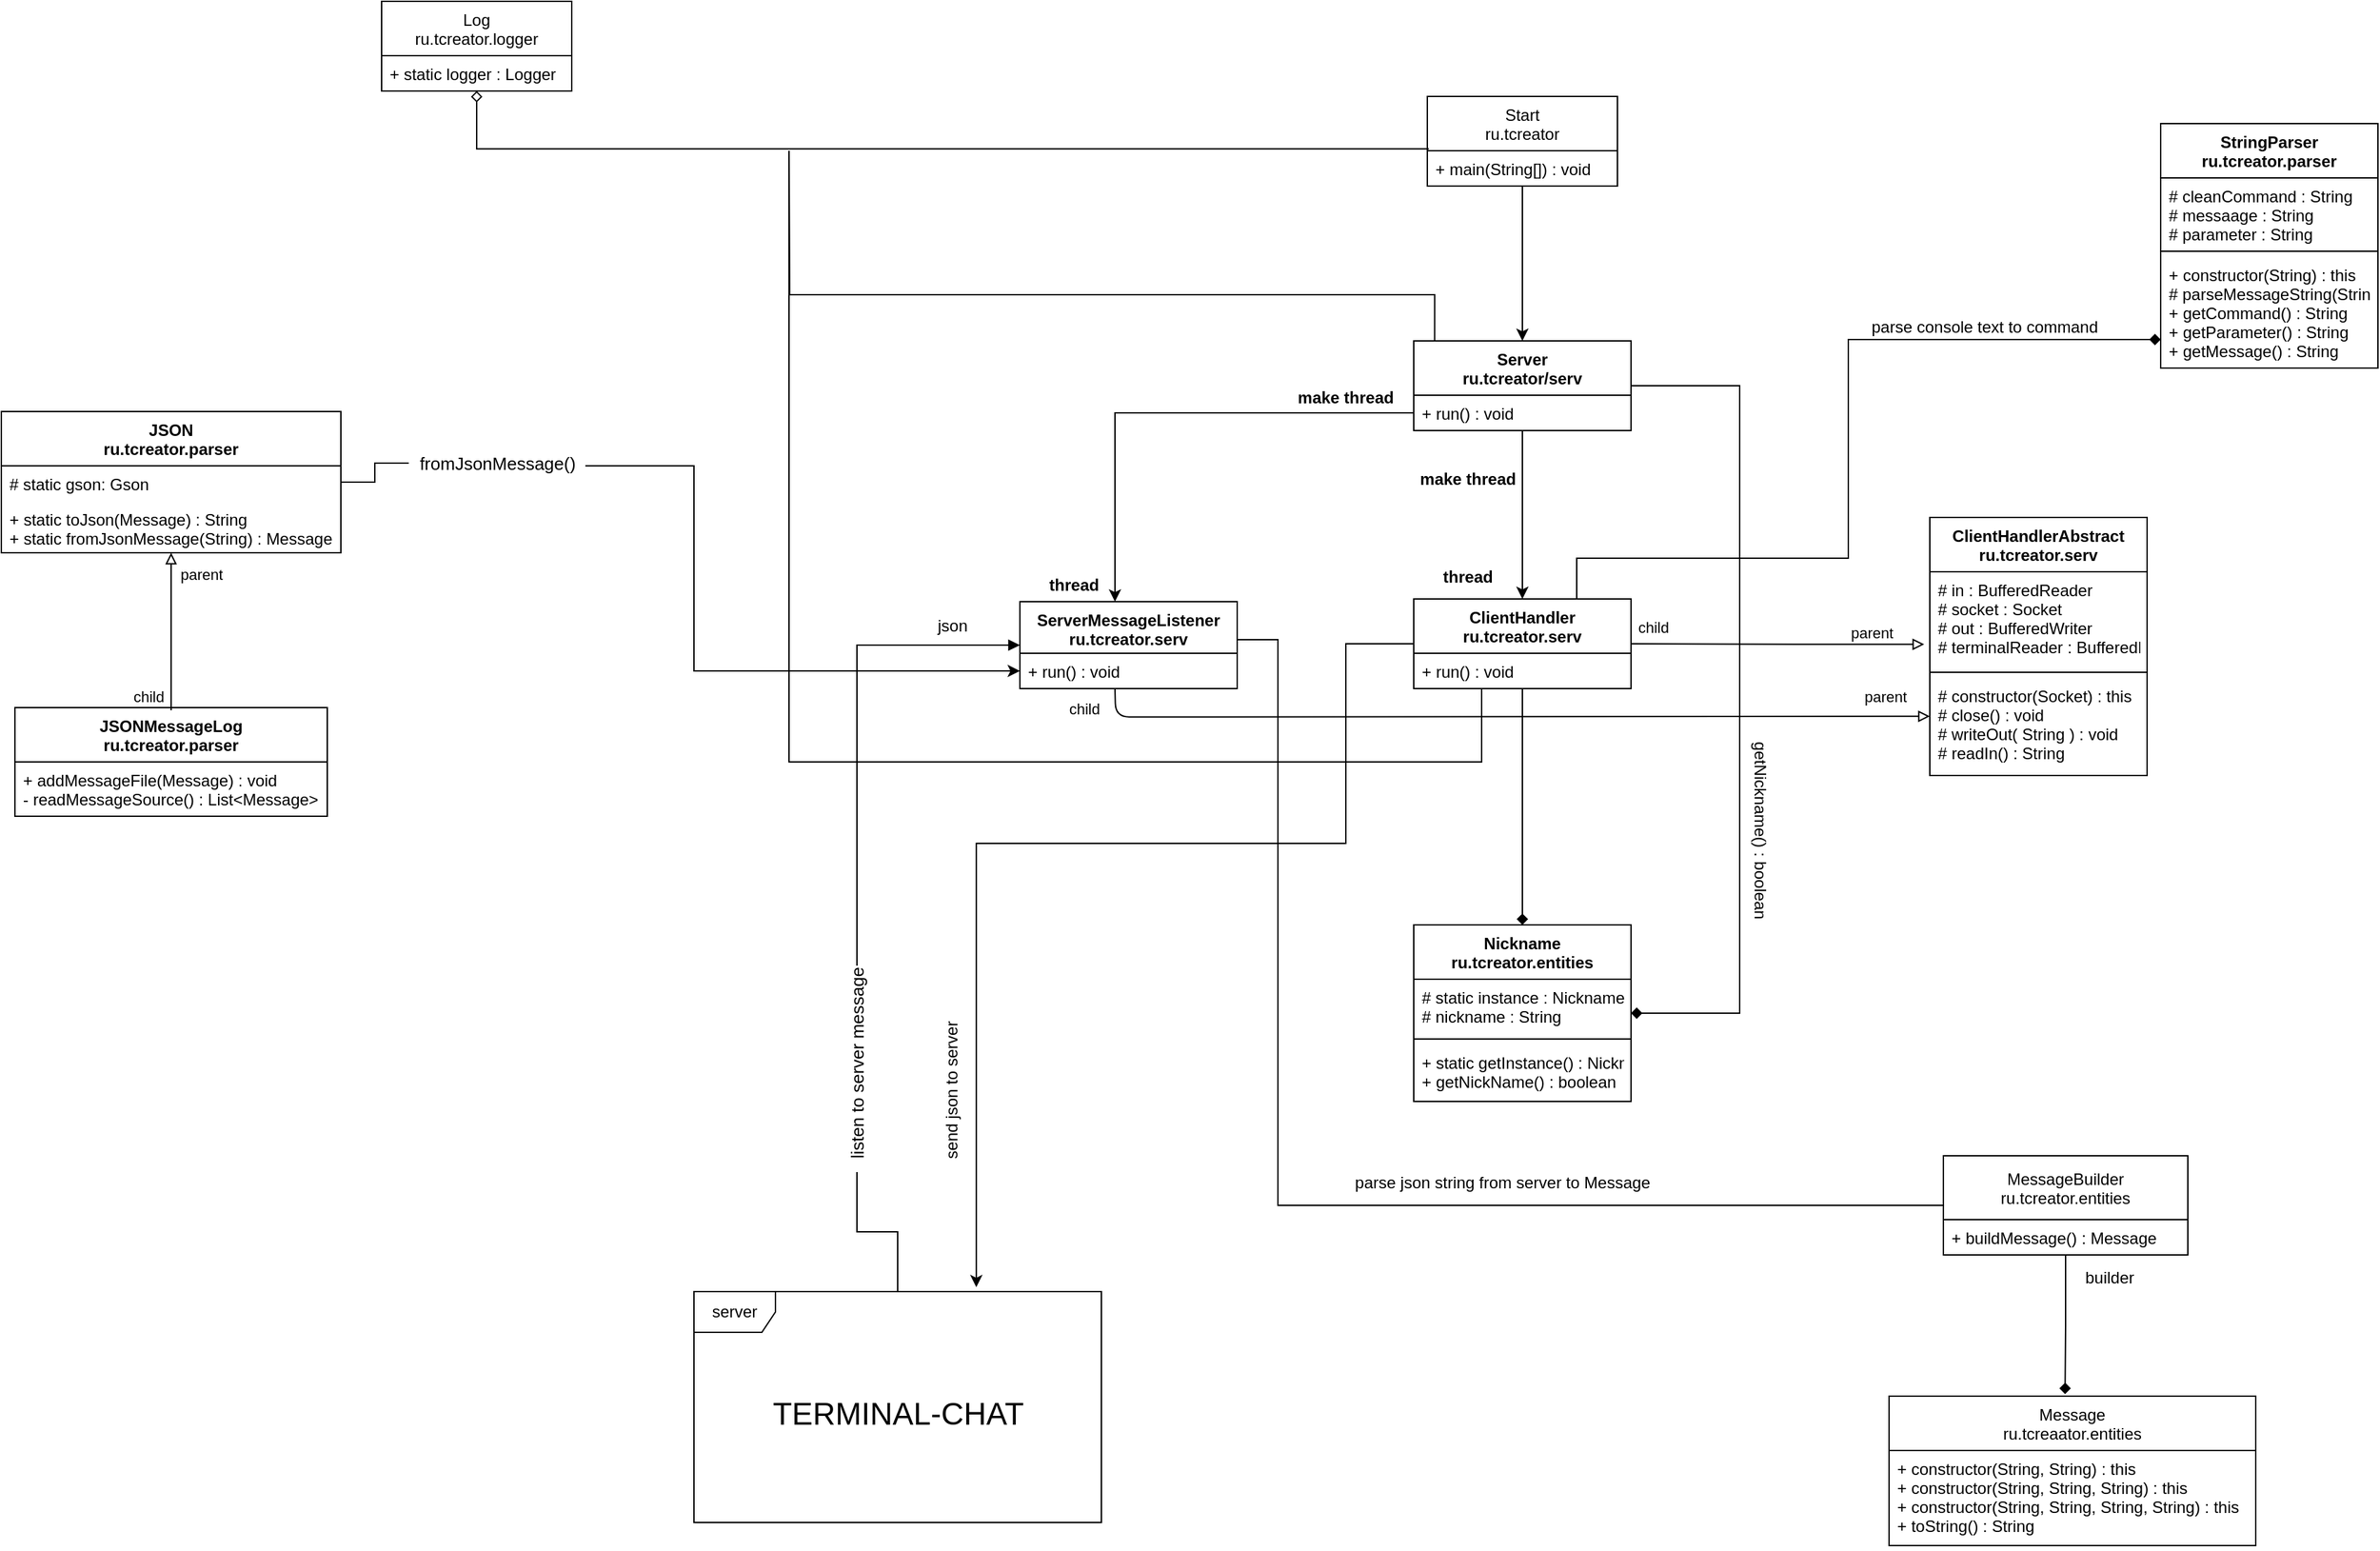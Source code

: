 <mxfile version="14.7.4" type="embed"><diagram id="23iRSUPoRavnBvh4doch" name="Page-1"><mxGraphModel dx="2487" dy="880" grid="1" gridSize="10" guides="1" tooltips="1" connect="1" arrows="1" fold="1" page="1" pageScale="1" pageWidth="827" pageHeight="1169" math="0" shadow="0"><root><mxCell id="0"/><mxCell id="1" parent="0"/><mxCell id="41" style="edgeStyle=orthogonalEdgeStyle;rounded=0;orthogonalLoop=1;jettySize=auto;html=1;" parent="1" source="2" target="37" edge="1"><mxGeometry relative="1" as="geometry"/></mxCell><mxCell id="2" value="Start&#10;ru.tcreator" style="swimlane;fontStyle=0;childLayout=stackLayout;horizontal=1;startSize=40;fillColor=none;horizontalStack=0;resizeParent=1;resizeParentMax=0;resizeLast=0;collapsible=1;marginBottom=0;" parent="1" vertex="1"><mxGeometry x="320" y="150" width="140" height="66" as="geometry"/></mxCell><mxCell id="5" value="+ main(String[]) : void" style="text;strokeColor=none;fillColor=none;align=left;verticalAlign=top;spacingLeft=4;spacingRight=4;overflow=hidden;rotatable=0;points=[[0,0.5],[1,0.5]];portConstraint=eastwest;" parent="2" vertex="1"><mxGeometry y="40" width="140" height="26" as="geometry"/></mxCell><mxCell id="57" style="edgeStyle=orthogonalEdgeStyle;rounded=0;orthogonalLoop=1;jettySize=auto;html=1;startArrow=none;startFill=0;endArrow=diamond;endFill=1;" parent="1" source="8" target="52" edge="1"><mxGeometry relative="1" as="geometry"/></mxCell><mxCell id="112" style="edgeStyle=orthogonalEdgeStyle;rounded=0;orthogonalLoop=1;jettySize=auto;html=1;fontSize=23;startArrow=none;startFill=0;endArrow=none;endFill=0;" parent="1" source="8" edge="1"><mxGeometry relative="1" as="geometry"><mxPoint x="-150" y="190" as="targetPoint"/><Array as="points"><mxPoint x="360" y="640"/><mxPoint x="-150" y="640"/></Array></mxGeometry></mxCell><mxCell id="116" style="edgeStyle=orthogonalEdgeStyle;rounded=0;orthogonalLoop=1;jettySize=auto;html=1;entryX=0.693;entryY=-0.019;entryDx=0;entryDy=0;entryPerimeter=0;fontSize=12;startArrow=none;startFill=0;endArrow=classic;endFill=1;" parent="1" source="8" target="104" edge="1"><mxGeometry relative="1" as="geometry"><Array as="points"><mxPoint x="260" y="553"/><mxPoint x="260" y="700"/><mxPoint x="-12" y="700"/></Array></mxGeometry></mxCell><mxCell id="8" value="ClientHandler&#10;ru.tcreator.serv" style="swimlane;fontStyle=1;align=center;verticalAlign=top;childLayout=stackLayout;horizontal=1;startSize=40;horizontalStack=0;resizeParent=1;resizeParentMax=0;resizeLast=0;collapsible=1;marginBottom=0;" parent="1" vertex="1"><mxGeometry x="310" y="520" width="160" height="66" as="geometry"/></mxCell><mxCell id="11" value="+ run() : void" style="text;strokeColor=none;fillColor=none;align=left;verticalAlign=top;spacingLeft=4;spacingRight=4;overflow=hidden;rotatable=0;points=[[0,0.5],[1,0.5]];portConstraint=eastwest;" parent="8" vertex="1"><mxGeometry y="40" width="160" height="26" as="geometry"/></mxCell><mxCell id="15" value="ClientHandlerAbstract&#10;ru.tcreator.serv" style="swimlane;fontStyle=1;align=center;verticalAlign=top;childLayout=stackLayout;horizontal=1;startSize=40;horizontalStack=0;resizeParent=1;resizeParentMax=0;resizeLast=0;collapsible=1;marginBottom=0;" parent="1" vertex="1"><mxGeometry x="690" y="460" width="160" height="190" as="geometry"/></mxCell><mxCell id="16" value="# in : BufferedReader&#10;# socket : Socket&#10;# out : BufferedWriter&#10;# terminalReader : BufferedReader" style="text;strokeColor=none;fillColor=none;align=left;verticalAlign=top;spacingLeft=4;spacingRight=4;overflow=hidden;rotatable=0;points=[[0,0.5],[1,0.5]];portConstraint=eastwest;" parent="15" vertex="1"><mxGeometry y="40" width="160" height="70" as="geometry"/></mxCell><mxCell id="17" value="" style="line;strokeWidth=1;fillColor=none;align=left;verticalAlign=middle;spacingTop=-1;spacingLeft=3;spacingRight=3;rotatable=0;labelPosition=right;points=[];portConstraint=eastwest;" parent="15" vertex="1"><mxGeometry y="110" width="160" height="8" as="geometry"/></mxCell><mxCell id="18" value="# constructor(Socket) : this&#10;# close() : void &#10;# writeOut( String ) : void&#10;# readIn() : String" style="text;strokeColor=none;fillColor=none;align=left;verticalAlign=top;spacingLeft=4;spacingRight=4;overflow=hidden;rotatable=0;points=[[0,0.5],[1,0.5]];portConstraint=eastwest;" parent="15" vertex="1"><mxGeometry y="118" width="160" height="72" as="geometry"/></mxCell><mxCell id="19" value="" style="endArrow=none;html=1;edgeStyle=orthogonalEdgeStyle;entryX=-0.026;entryY=0.763;entryDx=0;entryDy=0;entryPerimeter=0;exitX=-0.026;exitY=0.763;exitDx=0;exitDy=0;exitPerimeter=0;endFill=0;startArrow=block;startFill=0;" parent="15" source="16" edge="1"><mxGeometry relative="1" as="geometry"><mxPoint x="-90" y="120" as="sourcePoint"/><mxPoint x="-220" y="93" as="targetPoint"/><Array as="points"><mxPoint x="-90" y="93"/><mxPoint x="-90" y="93"/></Array></mxGeometry></mxCell><mxCell id="20" value="parent" style="edgeLabel;resizable=0;html=1;align=left;verticalAlign=bottom;" parent="19" connectable="0" vertex="1"><mxGeometry x="-1" relative="1" as="geometry"><mxPoint x="-56" as="offset"/></mxGeometry></mxCell><mxCell id="21" value="child" style="edgeLabel;resizable=0;html=1;align=right;verticalAlign=bottom;" parent="19" connectable="0" vertex="1"><mxGeometry x="1" relative="1" as="geometry"><mxPoint x="29" y="-3" as="offset"/></mxGeometry></mxCell><mxCell id="22" value="ServerMessageListener&#10;ru.tcreator.serv" style="swimlane;fontStyle=1;align=center;verticalAlign=top;childLayout=stackLayout;horizontal=1;startSize=38;horizontalStack=0;resizeParent=1;resizeParentMax=0;resizeLast=0;collapsible=1;marginBottom=0;" parent="1" vertex="1"><mxGeometry x="20" y="522" width="160" height="64" as="geometry"/></mxCell><mxCell id="26" value="thread" style="text;align=center;fontStyle=1;verticalAlign=middle;spacingLeft=3;spacingRight=3;strokeColor=none;rotatable=0;points=[[0,0.5],[1,0.5]];portConstraint=eastwest;" parent="1" vertex="1"><mxGeometry x="20" y="496" width="80" height="26" as="geometry"/></mxCell><mxCell id="113" style="edgeStyle=orthogonalEdgeStyle;rounded=0;orthogonalLoop=1;jettySize=auto;html=1;entryX=0;entryY=0.5;entryDx=0;entryDy=0;fontSize=23;startArrow=none;startFill=0;endArrow=none;endFill=0;exitX=1;exitY=0.5;exitDx=0;exitDy=0;" parent="1" source="22" target="59" edge="1"><mxGeometry relative="1" as="geometry"><mxPoint x="190" y="550" as="sourcePoint"/><Array as="points"><mxPoint x="180" y="550"/><mxPoint x="210" y="550"/><mxPoint x="210" y="967"/></Array></mxGeometry></mxCell><mxCell id="28" value="+ run() : void" style="text;strokeColor=none;fillColor=none;align=left;verticalAlign=top;spacingLeft=4;spacingRight=4;overflow=hidden;rotatable=0;points=[[0,0.5],[1,0.5]];portConstraint=eastwest;" parent="1" vertex="1"><mxGeometry x="20" y="560" width="160" height="26" as="geometry"/></mxCell><mxCell id="29" value="" style="endArrow=none;html=1;edgeStyle=orthogonalEdgeStyle;exitX=-0.026;exitY=0.763;exitDx=0;exitDy=0;exitPerimeter=0;startArrow=block;startFill=0;" parent="1" edge="1"><mxGeometry relative="1" as="geometry"><mxPoint x="690.0" y="606.41" as="sourcePoint"/><mxPoint x="90" y="586" as="targetPoint"/></mxGeometry></mxCell><mxCell id="30" value="parent" style="edgeLabel;resizable=0;html=1;align=left;verticalAlign=bottom;" parent="29" connectable="0" vertex="1"><mxGeometry x="-1" relative="1" as="geometry"><mxPoint x="-50" y="-6" as="offset"/></mxGeometry></mxCell><mxCell id="31" value="child" style="edgeLabel;resizable=0;html=1;align=right;verticalAlign=bottom;" parent="29" connectable="0" vertex="1"><mxGeometry x="1" relative="1" as="geometry"><mxPoint x="-10" y="24" as="offset"/></mxGeometry></mxCell><mxCell id="32" value="thread" style="text;align=center;fontStyle=1;verticalAlign=middle;spacingLeft=3;spacingRight=3;strokeColor=none;rotatable=0;points=[[0,0.5],[1,0.5]];portConstraint=eastwest;" parent="1" vertex="1"><mxGeometry x="310" y="490" width="80" height="26" as="geometry"/></mxCell><mxCell id="42" style="edgeStyle=orthogonalEdgeStyle;rounded=0;orthogonalLoop=1;jettySize=auto;html=1;" parent="1" source="37" target="8" edge="1"><mxGeometry relative="1" as="geometry"/></mxCell><mxCell id="37" value="Server&#10;ru.tcreator/serv" style="swimlane;fontStyle=1;align=center;verticalAlign=top;childLayout=stackLayout;horizontal=1;startSize=40;horizontalStack=0;resizeParent=1;resizeParentMax=0;resizeLast=0;collapsible=1;marginBottom=0;" parent="1" vertex="1"><mxGeometry x="310" y="330" width="160" height="66" as="geometry"/></mxCell><mxCell id="40" value="+ run() : void" style="text;strokeColor=none;fillColor=none;align=left;verticalAlign=top;spacingLeft=4;spacingRight=4;overflow=hidden;rotatable=0;points=[[0,0.5],[1,0.5]];portConstraint=eastwest;" parent="37" vertex="1"><mxGeometry y="40" width="160" height="26" as="geometry"/></mxCell><mxCell id="43" style="edgeStyle=orthogonalEdgeStyle;rounded=0;orthogonalLoop=1;jettySize=auto;html=1;" parent="1" source="40" edge="1"><mxGeometry relative="1" as="geometry"><mxPoint x="90" y="522" as="targetPoint"/><Array as="points"><mxPoint x="90" y="383"/><mxPoint x="90" y="522"/></Array></mxGeometry></mxCell><mxCell id="44" value="make thread" style="text;align=center;fontStyle=1;verticalAlign=middle;spacingLeft=3;spacingRight=3;strokeColor=none;rotatable=0;points=[[0,0.5],[1,0.5]];portConstraint=eastwest;" parent="1" vertex="1"><mxGeometry x="220" y="360" width="80" height="22" as="geometry"/></mxCell><mxCell id="45" value="make thread" style="text;align=center;fontStyle=1;verticalAlign=middle;spacingLeft=3;spacingRight=3;strokeColor=none;rotatable=0;points=[[0,0.5],[1,0.5]];portConstraint=eastwest;" parent="1" vertex="1"><mxGeometry x="310" y="420" width="80" height="22" as="geometry"/></mxCell><mxCell id="51" style="edgeStyle=orthogonalEdgeStyle;rounded=0;orthogonalLoop=1;jettySize=auto;html=1;entryX=0.008;entryY=-0.055;entryDx=0;entryDy=0;entryPerimeter=0;startArrow=diamond;startFill=0;endArrow=none;endFill=0;" parent="1" source="47" target="5" edge="1"><mxGeometry relative="1" as="geometry"><Array as="points"><mxPoint x="-380" y="189"/></Array></mxGeometry></mxCell><mxCell id="47" value="Log&#10;ru.tcreator.logger" style="swimlane;fontStyle=0;childLayout=stackLayout;horizontal=1;startSize=40;fillColor=none;horizontalStack=0;resizeParent=1;resizeParentMax=0;resizeLast=0;collapsible=1;marginBottom=0;" parent="1" vertex="1"><mxGeometry x="-450" y="80" width="140" height="66" as="geometry"/></mxCell><mxCell id="49" value="+ static logger : Logger" style="text;strokeColor=none;fillColor=none;align=left;verticalAlign=top;spacingLeft=4;spacingRight=4;overflow=hidden;rotatable=0;points=[[0,0.5],[1,0.5]];portConstraint=eastwest;" parent="47" vertex="1"><mxGeometry y="40" width="140" height="26" as="geometry"/></mxCell><mxCell id="56" style="edgeStyle=orthogonalEdgeStyle;rounded=0;orthogonalLoop=1;jettySize=auto;html=1;entryX=1;entryY=0.5;entryDx=0;entryDy=0;startArrow=diamond;startFill=1;endArrow=none;endFill=0;" parent="1" source="52" target="37" edge="1"><mxGeometry relative="1" as="geometry"><Array as="points"><mxPoint x="550" y="825"/><mxPoint x="550" y="363"/></Array></mxGeometry></mxCell><mxCell id="52" value="Nickname&#10;ru.tcreator.entities" style="swimlane;fontStyle=1;align=center;verticalAlign=top;childLayout=stackLayout;horizontal=1;startSize=40;horizontalStack=0;resizeParent=1;resizeParentMax=0;resizeLast=0;collapsible=1;marginBottom=0;" parent="1" vertex="1"><mxGeometry x="310" y="760" width="160" height="130" as="geometry"/></mxCell><mxCell id="53" value="# static instance : Nickname&#10;# nickname : String" style="text;strokeColor=none;fillColor=none;align=left;verticalAlign=top;spacingLeft=4;spacingRight=4;overflow=hidden;rotatable=0;points=[[0,0.5],[1,0.5]];portConstraint=eastwest;" parent="52" vertex="1"><mxGeometry y="40" width="160" height="40" as="geometry"/></mxCell><mxCell id="54" value="" style="line;strokeWidth=1;fillColor=none;align=left;verticalAlign=middle;spacingTop=-1;spacingLeft=3;spacingRight=3;rotatable=0;labelPosition=right;points=[];portConstraint=eastwest;" parent="52" vertex="1"><mxGeometry y="80" width="160" height="8" as="geometry"/></mxCell><mxCell id="55" value="+ static getInstance() : Nickname&#10;+ getNickName() : boolean" style="text;strokeColor=none;fillColor=none;align=left;verticalAlign=top;spacingLeft=4;spacingRight=4;overflow=hidden;rotatable=0;points=[[0,0.5],[1,0.5]];portConstraint=eastwest;" parent="52" vertex="1"><mxGeometry y="88" width="160" height="42" as="geometry"/></mxCell><mxCell id="58" value="getNickname() : boolean" style="text;html=1;align=center;verticalAlign=middle;resizable=0;points=[];autosize=1;strokeColor=none;rotation=90;" parent="1" vertex="1"><mxGeometry x="490" y="680" width="150" height="20" as="geometry"/></mxCell><mxCell id="67" style="edgeStyle=orthogonalEdgeStyle;rounded=0;orthogonalLoop=1;jettySize=auto;html=1;entryX=0.48;entryY=-0.014;entryDx=0;entryDy=0;entryPerimeter=0;startArrow=none;startFill=0;endArrow=diamond;endFill=1;" parent="1" source="59" target="63" edge="1"><mxGeometry relative="1" as="geometry"/></mxCell><mxCell id="59" value="MessageBuilder&#10;ru.tcreator.entities" style="swimlane;fontStyle=0;childLayout=stackLayout;horizontal=1;startSize=47;fillColor=none;horizontalStack=0;resizeParent=1;resizeParentMax=0;resizeLast=0;collapsible=1;marginBottom=0;" parent="1" vertex="1"><mxGeometry x="700" y="930" width="180" height="73" as="geometry"/></mxCell><mxCell id="60" value="+ buildMessage() : Message" style="text;strokeColor=none;fillColor=none;align=left;verticalAlign=top;spacingLeft=4;spacingRight=4;overflow=hidden;rotatable=0;points=[[0,0.5],[1,0.5]];portConstraint=eastwest;" parent="59" vertex="1"><mxGeometry y="47" width="180" height="26" as="geometry"/></mxCell><mxCell id="63" value="Message&#10;ru.tcreaator.entities" style="swimlane;fontStyle=0;childLayout=stackLayout;horizontal=1;startSize=40;fillColor=none;horizontalStack=0;resizeParent=1;resizeParentMax=0;resizeLast=0;collapsible=1;marginBottom=0;" parent="1" vertex="1"><mxGeometry x="660" y="1107" width="270" height="110" as="geometry"/></mxCell><mxCell id="64" value="+ constructor(String, String) : this&#10;+ constructor(String, String, String) : this&#10;+ constructor(String, String, String, String) : this&#10;+ toString() : String" style="text;strokeColor=none;fillColor=none;align=left;verticalAlign=top;spacingLeft=4;spacingRight=4;overflow=hidden;rotatable=0;points=[[0,0.5],[1,0.5]];portConstraint=eastwest;" parent="63" vertex="1"><mxGeometry y="40" width="270" height="70" as="geometry"/></mxCell><mxCell id="68" value="StringParser&#10;ru.tcreator.parser" style="swimlane;fontStyle=1;align=center;verticalAlign=top;childLayout=stackLayout;horizontal=1;startSize=40;horizontalStack=0;resizeParent=1;resizeParentMax=0;resizeLast=0;collapsible=1;marginBottom=0;" parent="1" vertex="1"><mxGeometry x="860" y="170" width="160" height="180" as="geometry"/></mxCell><mxCell id="69" value="# cleanCommand : String&#10;# messaage : String&#10;# parameter : String" style="text;strokeColor=none;fillColor=none;align=left;verticalAlign=top;spacingLeft=4;spacingRight=4;overflow=hidden;rotatable=0;points=[[0,0.5],[1,0.5]];portConstraint=eastwest;" parent="68" vertex="1"><mxGeometry y="40" width="160" height="50" as="geometry"/></mxCell><mxCell id="70" value="" style="line;strokeWidth=1;fillColor=none;align=left;verticalAlign=middle;spacingTop=-1;spacingLeft=3;spacingRight=3;rotatable=0;labelPosition=right;points=[];portConstraint=eastwest;" parent="68" vertex="1"><mxGeometry y="90" width="160" height="8" as="geometry"/></mxCell><mxCell id="71" value="+ constructor(String) : this&#10;# parseMessageString(String) : String[]&#10;+ getCommand() : String&#10;+ getParameter() : String&#10;+ getMessage() : String" style="text;strokeColor=none;fillColor=none;align=left;verticalAlign=top;spacingLeft=4;spacingRight=4;overflow=hidden;rotatable=0;points=[[0,0.5],[1,0.5]];portConstraint=eastwest;" parent="68" vertex="1"><mxGeometry y="98" width="160" height="82" as="geometry"/></mxCell><mxCell id="72" style="edgeStyle=orthogonalEdgeStyle;rounded=0;orthogonalLoop=1;jettySize=auto;html=1;exitX=0.75;exitY=0;exitDx=0;exitDy=0;endArrow=diamond;endFill=1;" parent="1" source="8" target="71" edge="1"><mxGeometry relative="1" as="geometry"><Array as="points"><mxPoint x="430" y="490"/><mxPoint x="630" y="490"/><mxPoint x="630" y="329"/></Array></mxGeometry></mxCell><mxCell id="118" style="edgeStyle=orthogonalEdgeStyle;rounded=0;orthogonalLoop=1;jettySize=auto;html=1;entryX=0;entryY=0.5;entryDx=0;entryDy=0;fontSize=13;startArrow=none;startFill=0;endArrow=classic;endFill=1;" parent="1" source="119" target="28" edge="1"><mxGeometry relative="1" as="geometry"><Array as="points"><mxPoint x="-220" y="422"/><mxPoint x="-220" y="573"/></Array></mxGeometry></mxCell><mxCell id="90" value="JSON&#10;ru.tcreator.parser" style="swimlane;fontStyle=1;align=center;verticalAlign=top;childLayout=stackLayout;horizontal=1;startSize=40;horizontalStack=0;resizeParent=1;resizeParentMax=0;resizeLast=0;collapsible=1;marginBottom=0;" parent="1" vertex="1"><mxGeometry x="-730" y="382" width="250" height="104" as="geometry"/></mxCell><mxCell id="91" value="# static gson: Gson" style="text;strokeColor=none;fillColor=none;align=left;verticalAlign=top;spacingLeft=4;spacingRight=4;overflow=hidden;rotatable=0;points=[[0,0.5],[1,0.5]];portConstraint=eastwest;" parent="90" vertex="1"><mxGeometry y="40" width="250" height="26" as="geometry"/></mxCell><mxCell id="92" value="+ static toJson(Message) : String&#10;+ static fromJsonMessage(String) : Message" style="text;strokeColor=none;fillColor=none;align=left;verticalAlign=top;spacingLeft=4;spacingRight=4;overflow=hidden;rotatable=0;points=[[0,0.5],[1,0.5]];portConstraint=eastwest;" parent="90" vertex="1"><mxGeometry y="66" width="250" height="38" as="geometry"/></mxCell><mxCell id="93" value="JSONMessageLog&#10;ru.tcreator.parser" style="swimlane;fontStyle=1;align=center;verticalAlign=top;childLayout=stackLayout;horizontal=1;startSize=40;horizontalStack=0;resizeParent=1;resizeParentMax=0;resizeLast=0;collapsible=1;marginBottom=0;" parent="1" vertex="1"><mxGeometry x="-720" y="600" width="230" height="80" as="geometry"/></mxCell><mxCell id="96" value="+ addMessageFile(Message) : void&#10;- readMessageSource() : List&lt;Message&gt;" style="text;strokeColor=none;fillColor=none;align=left;verticalAlign=top;spacingLeft=4;spacingRight=4;overflow=hidden;rotatable=0;points=[[0,0.5],[1,0.5]];portConstraint=eastwest;" parent="93" vertex="1"><mxGeometry y="40" width="230" height="40" as="geometry"/></mxCell><mxCell id="98" value="" style="endArrow=none;html=1;edgeStyle=orthogonalEdgeStyle;startArrow=block;startFill=0;" parent="1" edge="1"><mxGeometry relative="1" as="geometry"><mxPoint x="-605" y="486" as="sourcePoint"/><mxPoint x="-605" y="602" as="targetPoint"/><Array as="points"><mxPoint x="-605" y="486"/><mxPoint x="-605" y="544"/><mxPoint x="-634" y="544"/></Array></mxGeometry></mxCell><mxCell id="99" value="parent" style="edgeLabel;resizable=0;html=1;align=left;verticalAlign=bottom;" parent="98" connectable="0" vertex="1"><mxGeometry x="-1" relative="1" as="geometry"><mxPoint x="5" y="24" as="offset"/></mxGeometry></mxCell><mxCell id="100" value="child" style="edgeLabel;resizable=0;html=1;align=right;verticalAlign=bottom;" parent="98" connectable="0" vertex="1"><mxGeometry x="1" relative="1" as="geometry"><mxPoint x="-5" y="-2" as="offset"/></mxGeometry></mxCell><mxCell id="102" value="parse console text to command" style="text;html=1;align=center;verticalAlign=middle;resizable=0;points=[];autosize=1;strokeColor=none;" parent="1" vertex="1"><mxGeometry x="640" y="310" width="180" height="20" as="geometry"/></mxCell><mxCell id="103" value="builder" style="text;html=1;align=center;verticalAlign=middle;resizable=0;points=[];autosize=1;strokeColor=none;" parent="1" vertex="1"><mxGeometry x="797" y="1010" width="50" height="20" as="geometry"/></mxCell><mxCell id="106" style="edgeStyle=orthogonalEdgeStyle;rounded=0;orthogonalLoop=1;jettySize=auto;html=1;entryX=0;entryY=0.5;entryDx=0;entryDy=0;fontSize=23;startArrow=none;startFill=0;endArrow=block;endFill=1;" parent="1" target="22" edge="1"><mxGeometry relative="1" as="geometry"><mxPoint x="-100" y="790" as="sourcePoint"/><Array as="points"><mxPoint x="-100" y="790"/><mxPoint x="-100" y="554"/></Array></mxGeometry></mxCell><mxCell id="104" value="server" style="shape=umlFrame;whiteSpace=wrap;html=1;" parent="1" vertex="1"><mxGeometry x="-220" y="1030" width="300" height="170" as="geometry"/></mxCell><mxCell id="105" value="TERMINAL-CHAT" style="text;html=1;align=center;verticalAlign=middle;resizable=0;points=[];autosize=1;strokeColor=none;fontSize=23;" parent="1" vertex="1"><mxGeometry x="-170" y="1105" width="200" height="30" as="geometry"/></mxCell><mxCell id="110" style="edgeStyle=orthogonalEdgeStyle;rounded=0;orthogonalLoop=1;jettySize=auto;html=1;fontSize=23;startArrow=none;startFill=0;endArrow=none;endFill=0;" parent="1" source="109" edge="1"><mxGeometry relative="1" as="geometry"><mxPoint x="-150" y="190" as="targetPoint"/></mxGeometry></mxCell><mxCell id="111" style="edgeStyle=orthogonalEdgeStyle;rounded=0;orthogonalLoop=1;jettySize=auto;html=1;entryX=0.096;entryY=0.005;entryDx=0;entryDy=0;entryPerimeter=0;fontSize=23;startArrow=none;startFill=0;endArrow=none;endFill=0;" parent="1" source="109" target="37" edge="1"><mxGeometry relative="1" as="geometry"/></mxCell><mxCell id="109" value="" style="line;strokeWidth=1;fillColor=none;align=left;verticalAlign=middle;spacingTop=-1;spacingLeft=3;spacingRight=3;rotatable=0;labelPosition=right;points=[];portConstraint=eastwest;fontSize=23;" parent="1" vertex="1"><mxGeometry x="-110" y="292" width="210" height="8" as="geometry"/></mxCell><mxCell id="114" value="parse json string from server to Message" style="text;html=1;align=center;verticalAlign=middle;resizable=0;points=[];autosize=1;strokeColor=none;fontSize=12;" parent="1" vertex="1"><mxGeometry x="260" y="940" width="230" height="20" as="geometry"/></mxCell><mxCell id="115" value="json" style="text;html=1;align=center;verticalAlign=middle;resizable=0;points=[];autosize=1;strokeColor=none;fontSize=12;" parent="1" vertex="1"><mxGeometry x="-50" y="530" width="40" height="20" as="geometry"/></mxCell><mxCell id="117" value="send json to server" style="text;html=1;align=center;verticalAlign=middle;resizable=0;points=[];autosize=1;strokeColor=none;fontSize=12;rotation=-90;" parent="1" vertex="1"><mxGeometry x="-90" y="872" width="120" height="20" as="geometry"/></mxCell><mxCell id="119" value="fromJsonMessage()" style="text;html=1;align=center;verticalAlign=middle;resizable=0;points=[];autosize=1;strokeColor=none;fontSize=13;" parent="1" vertex="1"><mxGeometry x="-430" y="410" width="130" height="20" as="geometry"/></mxCell><mxCell id="120" value="" style="edgeStyle=orthogonalEdgeStyle;rounded=0;orthogonalLoop=1;jettySize=auto;html=1;entryX=0;entryY=0.5;entryDx=0;entryDy=0;fontSize=13;startArrow=none;startFill=0;endArrow=none;endFill=1;" parent="1" source="90" target="119" edge="1"><mxGeometry relative="1" as="geometry"><mxPoint x="-480" y="422.059" as="sourcePoint"/><mxPoint x="20" y="573" as="targetPoint"/><Array as="points"/></mxGeometry></mxCell><mxCell id="107" value="listen to server message" style="text;html=1;align=center;verticalAlign=middle;resizable=0;points=[];autosize=1;strokeColor=none;fontSize=13;rotation=-90;" parent="1" vertex="1"><mxGeometry x="-180" y="852" width="160" height="20" as="geometry"/></mxCell><mxCell id="121" value="" style="edgeStyle=orthogonalEdgeStyle;rounded=0;orthogonalLoop=1;jettySize=auto;html=1;entryX=0;entryY=0.5;entryDx=0;entryDy=0;fontSize=23;startArrow=none;startFill=0;endArrow=none;endFill=1;" parent="1" source="104" target="107" edge="1"><mxGeometry relative="1" as="geometry"><mxPoint x="-69.941" y="1030" as="sourcePoint"/><mxPoint x="20" y="554" as="targetPoint"/></mxGeometry></mxCell></root></mxGraphModel></diagram></mxfile>
